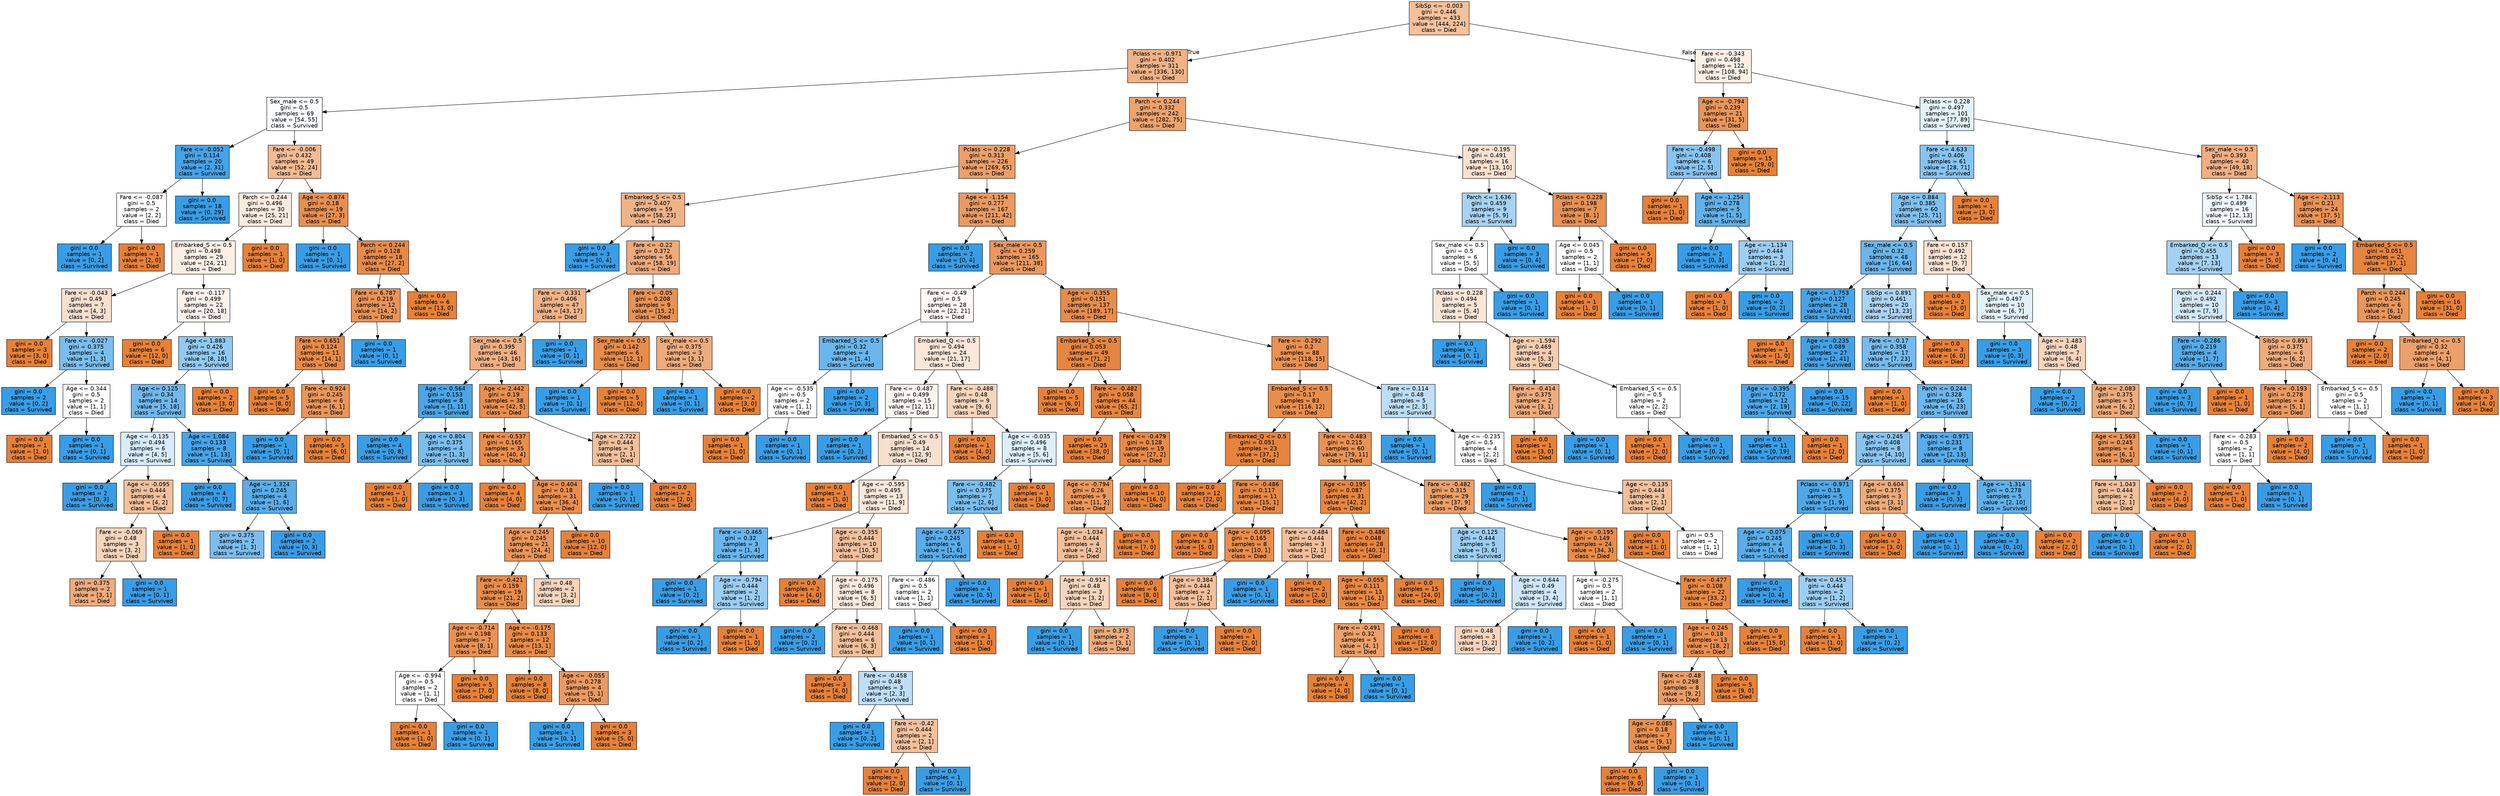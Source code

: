 digraph Tree {
node [shape=box, style="filled", color="black", fontname="helvetica"] ;
edge [fontname="helvetica"] ;
0 [label="SibSp <= -0.003\ngini = 0.446\nsamples = 433\nvalue = [444, 224]\nclass = Died", fillcolor="#f2c19d"] ;
1 [label="Pclass <= -0.971\ngini = 0.402\nsamples = 311\nvalue = [336, 130]\nclass = Died", fillcolor="#efb286"] ;
0 -> 1 [labeldistance=2.5, labelangle=45, headlabel="True"] ;
2 [label="Sex_male <= 0.5\ngini = 0.5\nsamples = 69\nvalue = [54, 55]\nclass = Survived", fillcolor="#fbfdff"] ;
1 -> 2 ;
3 [label="Fare <= -0.052\ngini = 0.114\nsamples = 20\nvalue = [2, 31]\nclass = Survived", fillcolor="#46a3e7"] ;
2 -> 3 ;
4 [label="Fare <= -0.087\ngini = 0.5\nsamples = 2\nvalue = [2, 2]\nclass = Died", fillcolor="#ffffff"] ;
3 -> 4 ;
5 [label="gini = 0.0\nsamples = 1\nvalue = [0, 2]\nclass = Survived", fillcolor="#399de5"] ;
4 -> 5 ;
6 [label="gini = 0.0\nsamples = 1\nvalue = [2, 0]\nclass = Died", fillcolor="#e58139"] ;
4 -> 6 ;
7 [label="gini = 0.0\nsamples = 18\nvalue = [0, 29]\nclass = Survived", fillcolor="#399de5"] ;
3 -> 7 ;
8 [label="Fare <= -0.006\ngini = 0.432\nsamples = 49\nvalue = [52, 24]\nclass = Died", fillcolor="#f1bb94"] ;
2 -> 8 ;
9 [label="Parch <= 0.244\ngini = 0.496\nsamples = 30\nvalue = [25, 21]\nclass = Died", fillcolor="#fbebdf"] ;
8 -> 9 ;
10 [label="Embarked_S <= 0.5\ngini = 0.498\nsamples = 29\nvalue = [24, 21]\nclass = Died", fillcolor="#fcefe6"] ;
9 -> 10 ;
11 [label="Fare <= -0.043\ngini = 0.49\nsamples = 7\nvalue = [4, 3]\nclass = Died", fillcolor="#f8e0ce"] ;
10 -> 11 ;
12 [label="gini = 0.0\nsamples = 3\nvalue = [3, 0]\nclass = Died", fillcolor="#e58139"] ;
11 -> 12 ;
13 [label="Fare <= -0.027\ngini = 0.375\nsamples = 4\nvalue = [1, 3]\nclass = Survived", fillcolor="#7bbeee"] ;
11 -> 13 ;
14 [label="gini = 0.0\nsamples = 2\nvalue = [0, 2]\nclass = Survived", fillcolor="#399de5"] ;
13 -> 14 ;
15 [label="Age <= 0.344\ngini = 0.5\nsamples = 2\nvalue = [1, 1]\nclass = Died", fillcolor="#ffffff"] ;
13 -> 15 ;
16 [label="gini = 0.0\nsamples = 1\nvalue = [1, 0]\nclass = Died", fillcolor="#e58139"] ;
15 -> 16 ;
17 [label="gini = 0.0\nsamples = 1\nvalue = [0, 1]\nclass = Survived", fillcolor="#399de5"] ;
15 -> 17 ;
18 [label="Fare <= -0.117\ngini = 0.499\nsamples = 22\nvalue = [20, 18]\nclass = Died", fillcolor="#fcf2eb"] ;
10 -> 18 ;
19 [label="gini = 0.0\nsamples = 6\nvalue = [12, 0]\nclass = Died", fillcolor="#e58139"] ;
18 -> 19 ;
20 [label="Age <= 1.883\ngini = 0.426\nsamples = 16\nvalue = [8, 18]\nclass = Survived", fillcolor="#91c9f1"] ;
18 -> 20 ;
21 [label="Age <= 0.125\ngini = 0.34\nsamples = 14\nvalue = [5, 18]\nclass = Survived", fillcolor="#70b8ec"] ;
20 -> 21 ;
22 [label="Age <= -0.135\ngini = 0.494\nsamples = 6\nvalue = [4, 5]\nclass = Survived", fillcolor="#d7ebfa"] ;
21 -> 22 ;
23 [label="gini = 0.0\nsamples = 2\nvalue = [0, 3]\nclass = Survived", fillcolor="#399de5"] ;
22 -> 23 ;
24 [label="Age <= -0.095\ngini = 0.444\nsamples = 4\nvalue = [4, 2]\nclass = Died", fillcolor="#f2c09c"] ;
22 -> 24 ;
25 [label="Fare <= -0.069\ngini = 0.48\nsamples = 3\nvalue = [3, 2]\nclass = Died", fillcolor="#f6d5bd"] ;
24 -> 25 ;
26 [label="gini = 0.375\nsamples = 2\nvalue = [3, 1]\nclass = Died", fillcolor="#eeab7b"] ;
25 -> 26 ;
27 [label="gini = 0.0\nsamples = 1\nvalue = [0, 1]\nclass = Survived", fillcolor="#399de5"] ;
25 -> 27 ;
28 [label="gini = 0.0\nsamples = 1\nvalue = [1, 0]\nclass = Died", fillcolor="#e58139"] ;
24 -> 28 ;
29 [label="Age <= 1.084\ngini = 0.133\nsamples = 8\nvalue = [1, 13]\nclass = Survived", fillcolor="#48a5e7"] ;
21 -> 29 ;
30 [label="gini = 0.0\nsamples = 4\nvalue = [0, 7]\nclass = Survived", fillcolor="#399de5"] ;
29 -> 30 ;
31 [label="Age <= 1.324\ngini = 0.245\nsamples = 4\nvalue = [1, 6]\nclass = Survived", fillcolor="#5aade9"] ;
29 -> 31 ;
32 [label="gini = 0.375\nsamples = 2\nvalue = [1, 3]\nclass = Survived", fillcolor="#7bbeee"] ;
31 -> 32 ;
33 [label="gini = 0.0\nsamples = 2\nvalue = [0, 3]\nclass = Survived", fillcolor="#399de5"] ;
31 -> 33 ;
34 [label="gini = 0.0\nsamples = 2\nvalue = [3, 0]\nclass = Died", fillcolor="#e58139"] ;
20 -> 34 ;
35 [label="gini = 0.0\nsamples = 1\nvalue = [1, 0]\nclass = Died", fillcolor="#e58139"] ;
9 -> 35 ;
36 [label="Age <= -0.874\ngini = 0.18\nsamples = 19\nvalue = [27, 3]\nclass = Died", fillcolor="#e88f4f"] ;
8 -> 36 ;
37 [label="gini = 0.0\nsamples = 1\nvalue = [0, 1]\nclass = Survived", fillcolor="#399de5"] ;
36 -> 37 ;
38 [label="Parch <= 0.244\ngini = 0.128\nsamples = 18\nvalue = [27, 2]\nclass = Died", fillcolor="#e78a48"] ;
36 -> 38 ;
39 [label="Fare <= 6.787\ngini = 0.219\nsamples = 12\nvalue = [14, 2]\nclass = Died", fillcolor="#e99355"] ;
38 -> 39 ;
40 [label="Fare <= 0.651\ngini = 0.124\nsamples = 11\nvalue = [14, 1]\nclass = Died", fillcolor="#e78a47"] ;
39 -> 40 ;
41 [label="gini = 0.0\nsamples = 5\nvalue = [8, 0]\nclass = Died", fillcolor="#e58139"] ;
40 -> 41 ;
42 [label="Fare <= 0.924\ngini = 0.245\nsamples = 6\nvalue = [6, 1]\nclass = Died", fillcolor="#e9965a"] ;
40 -> 42 ;
43 [label="gini = 0.0\nsamples = 1\nvalue = [0, 1]\nclass = Survived", fillcolor="#399de5"] ;
42 -> 43 ;
44 [label="gini = 0.0\nsamples = 5\nvalue = [6, 0]\nclass = Died", fillcolor="#e58139"] ;
42 -> 44 ;
45 [label="gini = 0.0\nsamples = 1\nvalue = [0, 1]\nclass = Survived", fillcolor="#399de5"] ;
39 -> 45 ;
46 [label="gini = 0.0\nsamples = 6\nvalue = [13, 0]\nclass = Died", fillcolor="#e58139"] ;
38 -> 46 ;
47 [label="Parch <= 0.244\ngini = 0.332\nsamples = 242\nvalue = [282, 75]\nclass = Died", fillcolor="#eca36e"] ;
1 -> 47 ;
48 [label="Pclass <= 0.228\ngini = 0.313\nsamples = 226\nvalue = [269, 65]\nclass = Died", fillcolor="#eb9f69"] ;
47 -> 48 ;
49 [label="Embarked_S <= 0.5\ngini = 0.407\nsamples = 59\nvalue = [58, 23]\nclass = Died", fillcolor="#efb388"] ;
48 -> 49 ;
50 [label="gini = 0.0\nsamples = 3\nvalue = [0, 4]\nclass = Survived", fillcolor="#399de5"] ;
49 -> 50 ;
51 [label="Fare <= -0.22\ngini = 0.372\nsamples = 56\nvalue = [58, 19]\nclass = Died", fillcolor="#eeaa7a"] ;
49 -> 51 ;
52 [label="Fare <= -0.331\ngini = 0.406\nsamples = 47\nvalue = [43, 17]\nclass = Died", fillcolor="#efb387"] ;
51 -> 52 ;
53 [label="Sex_male <= 0.5\ngini = 0.395\nsamples = 46\nvalue = [43, 16]\nclass = Died", fillcolor="#efb083"] ;
52 -> 53 ;
54 [label="Age <= 0.564\ngini = 0.153\nsamples = 8\nvalue = [1, 11]\nclass = Survived", fillcolor="#4ba6e7"] ;
53 -> 54 ;
55 [label="gini = 0.0\nsamples = 4\nvalue = [0, 8]\nclass = Survived", fillcolor="#399de5"] ;
54 -> 55 ;
56 [label="Age <= 0.804\ngini = 0.375\nsamples = 4\nvalue = [1, 3]\nclass = Survived", fillcolor="#7bbeee"] ;
54 -> 56 ;
57 [label="gini = 0.0\nsamples = 1\nvalue = [1, 0]\nclass = Died", fillcolor="#e58139"] ;
56 -> 57 ;
58 [label="gini = 0.0\nsamples = 3\nvalue = [0, 3]\nclass = Survived", fillcolor="#399de5"] ;
56 -> 58 ;
59 [label="Age <= 2.442\ngini = 0.19\nsamples = 38\nvalue = [42, 5]\nclass = Died", fillcolor="#e89051"] ;
53 -> 59 ;
60 [label="Fare <= -0.537\ngini = 0.165\nsamples = 35\nvalue = [40, 4]\nclass = Died", fillcolor="#e88e4d"] ;
59 -> 60 ;
61 [label="gini = 0.0\nsamples = 4\nvalue = [4, 0]\nclass = Died", fillcolor="#e58139"] ;
60 -> 61 ;
62 [label="Age <= 0.404\ngini = 0.18\nsamples = 31\nvalue = [36, 4]\nclass = Died", fillcolor="#e88f4f"] ;
60 -> 62 ;
63 [label="Age <= 0.245\ngini = 0.245\nsamples = 21\nvalue = [24, 4]\nclass = Died", fillcolor="#e9965a"] ;
62 -> 63 ;
64 [label="Fare <= -0.421\ngini = 0.159\nsamples = 19\nvalue = [21, 2]\nclass = Died", fillcolor="#e78d4c"] ;
63 -> 64 ;
65 [label="Age <= -0.714\ngini = 0.198\nsamples = 7\nvalue = [8, 1]\nclass = Died", fillcolor="#e89152"] ;
64 -> 65 ;
66 [label="Age <= -0.994\ngini = 0.5\nsamples = 2\nvalue = [1, 1]\nclass = Died", fillcolor="#ffffff"] ;
65 -> 66 ;
67 [label="gini = 0.0\nsamples = 1\nvalue = [1, 0]\nclass = Died", fillcolor="#e58139"] ;
66 -> 67 ;
68 [label="gini = 0.0\nsamples = 1\nvalue = [0, 1]\nclass = Survived", fillcolor="#399de5"] ;
66 -> 68 ;
69 [label="gini = 0.0\nsamples = 5\nvalue = [7, 0]\nclass = Died", fillcolor="#e58139"] ;
65 -> 69 ;
70 [label="Age <= -0.175\ngini = 0.133\nsamples = 12\nvalue = [13, 1]\nclass = Died", fillcolor="#e78b48"] ;
64 -> 70 ;
71 [label="gini = 0.0\nsamples = 8\nvalue = [8, 0]\nclass = Died", fillcolor="#e58139"] ;
70 -> 71 ;
72 [label="Age <= -0.055\ngini = 0.278\nsamples = 4\nvalue = [5, 1]\nclass = Died", fillcolor="#ea9a61"] ;
70 -> 72 ;
73 [label="gini = 0.0\nsamples = 1\nvalue = [0, 1]\nclass = Survived", fillcolor="#399de5"] ;
72 -> 73 ;
74 [label="gini = 0.0\nsamples = 3\nvalue = [5, 0]\nclass = Died", fillcolor="#e58139"] ;
72 -> 74 ;
75 [label="gini = 0.48\nsamples = 2\nvalue = [3, 2]\nclass = Died", fillcolor="#f6d5bd"] ;
63 -> 75 ;
76 [label="gini = 0.0\nsamples = 10\nvalue = [12, 0]\nclass = Died", fillcolor="#e58139"] ;
62 -> 76 ;
77 [label="Age <= 2.722\ngini = 0.444\nsamples = 3\nvalue = [2, 1]\nclass = Died", fillcolor="#f2c09c"] ;
59 -> 77 ;
78 [label="gini = 0.0\nsamples = 1\nvalue = [0, 1]\nclass = Survived", fillcolor="#399de5"] ;
77 -> 78 ;
79 [label="gini = 0.0\nsamples = 2\nvalue = [2, 0]\nclass = Died", fillcolor="#e58139"] ;
77 -> 79 ;
80 [label="gini = 0.0\nsamples = 1\nvalue = [0, 1]\nclass = Survived", fillcolor="#399de5"] ;
52 -> 80 ;
81 [label="Fare <= -0.05\ngini = 0.208\nsamples = 9\nvalue = [15, 2]\nclass = Died", fillcolor="#e89253"] ;
51 -> 81 ;
82 [label="Sex_male <= 0.5\ngini = 0.142\nsamples = 6\nvalue = [12, 1]\nclass = Died", fillcolor="#e78c49"] ;
81 -> 82 ;
83 [label="gini = 0.0\nsamples = 1\nvalue = [0, 1]\nclass = Survived", fillcolor="#399de5"] ;
82 -> 83 ;
84 [label="gini = 0.0\nsamples = 5\nvalue = [12, 0]\nclass = Died", fillcolor="#e58139"] ;
82 -> 84 ;
85 [label="Sex_male <= 0.5\ngini = 0.375\nsamples = 3\nvalue = [3, 1]\nclass = Died", fillcolor="#eeab7b"] ;
81 -> 85 ;
86 [label="gini = 0.0\nsamples = 1\nvalue = [0, 1]\nclass = Survived", fillcolor="#399de5"] ;
85 -> 86 ;
87 [label="gini = 0.0\nsamples = 2\nvalue = [3, 0]\nclass = Died", fillcolor="#e58139"] ;
85 -> 87 ;
88 [label="Age <= -1.154\ngini = 0.277\nsamples = 167\nvalue = [211, 42]\nclass = Died", fillcolor="#ea9a60"] ;
48 -> 88 ;
89 [label="gini = 0.0\nsamples = 2\nvalue = [0, 4]\nclass = Survived", fillcolor="#399de5"] ;
88 -> 89 ;
90 [label="Sex_male <= 0.5\ngini = 0.259\nsamples = 165\nvalue = [211, 38]\nclass = Died", fillcolor="#ea985d"] ;
88 -> 90 ;
91 [label="Fare <= -0.49\ngini = 0.5\nsamples = 28\nvalue = [22, 21]\nclass = Died", fillcolor="#fef9f6"] ;
90 -> 91 ;
92 [label="Embarked_S <= 0.5\ngini = 0.32\nsamples = 4\nvalue = [1, 4]\nclass = Survived", fillcolor="#6ab6ec"] ;
91 -> 92 ;
93 [label="Age <= -0.535\ngini = 0.5\nsamples = 2\nvalue = [1, 1]\nclass = Died", fillcolor="#ffffff"] ;
92 -> 93 ;
94 [label="gini = 0.0\nsamples = 1\nvalue = [1, 0]\nclass = Died", fillcolor="#e58139"] ;
93 -> 94 ;
95 [label="gini = 0.0\nsamples = 1\nvalue = [0, 1]\nclass = Survived", fillcolor="#399de5"] ;
93 -> 95 ;
96 [label="gini = 0.0\nsamples = 2\nvalue = [0, 3]\nclass = Survived", fillcolor="#399de5"] ;
92 -> 96 ;
97 [label="Embarked_Q <= 0.5\ngini = 0.494\nsamples = 24\nvalue = [21, 17]\nclass = Died", fillcolor="#fae7d9"] ;
91 -> 97 ;
98 [label="Fare <= -0.487\ngini = 0.499\nsamples = 15\nvalue = [12, 11]\nclass = Died", fillcolor="#fdf5ef"] ;
97 -> 98 ;
99 [label="gini = 0.0\nsamples = 1\nvalue = [0, 2]\nclass = Survived", fillcolor="#399de5"] ;
98 -> 99 ;
100 [label="Embarked_S <= 0.5\ngini = 0.49\nsamples = 14\nvalue = [12, 9]\nclass = Died", fillcolor="#f8e0ce"] ;
98 -> 100 ;
101 [label="gini = 0.0\nsamples = 1\nvalue = [1, 0]\nclass = Died", fillcolor="#e58139"] ;
100 -> 101 ;
102 [label="Age <= -0.595\ngini = 0.495\nsamples = 13\nvalue = [11, 9]\nclass = Died", fillcolor="#fae8db"] ;
100 -> 102 ;
103 [label="Fare <= -0.465\ngini = 0.32\nsamples = 3\nvalue = [1, 4]\nclass = Survived", fillcolor="#6ab6ec"] ;
102 -> 103 ;
104 [label="gini = 0.0\nsamples = 1\nvalue = [0, 2]\nclass = Survived", fillcolor="#399de5"] ;
103 -> 104 ;
105 [label="Age <= -0.794\ngini = 0.444\nsamples = 2\nvalue = [1, 2]\nclass = Survived", fillcolor="#9ccef2"] ;
103 -> 105 ;
106 [label="gini = 0.0\nsamples = 1\nvalue = [0, 2]\nclass = Survived", fillcolor="#399de5"] ;
105 -> 106 ;
107 [label="gini = 0.0\nsamples = 1\nvalue = [1, 0]\nclass = Died", fillcolor="#e58139"] ;
105 -> 107 ;
108 [label="Age <= -0.355\ngini = 0.444\nsamples = 10\nvalue = [10, 5]\nclass = Died", fillcolor="#f2c09c"] ;
102 -> 108 ;
109 [label="gini = 0.0\nsamples = 2\nvalue = [4, 0]\nclass = Died", fillcolor="#e58139"] ;
108 -> 109 ;
110 [label="Age <= -0.175\ngini = 0.496\nsamples = 8\nvalue = [6, 5]\nclass = Died", fillcolor="#fbeade"] ;
108 -> 110 ;
111 [label="gini = 0.0\nsamples = 2\nvalue = [0, 2]\nclass = Survived", fillcolor="#399de5"] ;
110 -> 111 ;
112 [label="Fare <= -0.468\ngini = 0.444\nsamples = 6\nvalue = [6, 3]\nclass = Died", fillcolor="#f2c09c"] ;
110 -> 112 ;
113 [label="gini = 0.0\nsamples = 3\nvalue = [4, 0]\nclass = Died", fillcolor="#e58139"] ;
112 -> 113 ;
114 [label="Fare <= -0.458\ngini = 0.48\nsamples = 3\nvalue = [2, 3]\nclass = Survived", fillcolor="#bddef6"] ;
112 -> 114 ;
115 [label="gini = 0.0\nsamples = 1\nvalue = [0, 2]\nclass = Survived", fillcolor="#399de5"] ;
114 -> 115 ;
116 [label="Fare <= -0.42\ngini = 0.444\nsamples = 2\nvalue = [2, 1]\nclass = Died", fillcolor="#f2c09c"] ;
114 -> 116 ;
117 [label="gini = 0.0\nsamples = 1\nvalue = [2, 0]\nclass = Died", fillcolor="#e58139"] ;
116 -> 117 ;
118 [label="gini = 0.0\nsamples = 1\nvalue = [0, 1]\nclass = Survived", fillcolor="#399de5"] ;
116 -> 118 ;
119 [label="Fare <= -0.488\ngini = 0.48\nsamples = 9\nvalue = [9, 6]\nclass = Died", fillcolor="#f6d5bd"] ;
97 -> 119 ;
120 [label="gini = 0.0\nsamples = 1\nvalue = [4, 0]\nclass = Died", fillcolor="#e58139"] ;
119 -> 120 ;
121 [label="Age <= -0.035\ngini = 0.496\nsamples = 8\nvalue = [5, 6]\nclass = Survived", fillcolor="#deeffb"] ;
119 -> 121 ;
122 [label="Fare <= -0.482\ngini = 0.375\nsamples = 7\nvalue = [2, 6]\nclass = Survived", fillcolor="#7bbeee"] ;
121 -> 122 ;
123 [label="Age <= -0.675\ngini = 0.245\nsamples = 6\nvalue = [1, 6]\nclass = Survived", fillcolor="#5aade9"] ;
122 -> 123 ;
124 [label="Fare <= -0.486\ngini = 0.5\nsamples = 2\nvalue = [1, 1]\nclass = Died", fillcolor="#ffffff"] ;
123 -> 124 ;
125 [label="gini = 0.0\nsamples = 1\nvalue = [0, 1]\nclass = Survived", fillcolor="#399de5"] ;
124 -> 125 ;
126 [label="gini = 0.0\nsamples = 1\nvalue = [1, 0]\nclass = Died", fillcolor="#e58139"] ;
124 -> 126 ;
127 [label="gini = 0.0\nsamples = 4\nvalue = [0, 5]\nclass = Survived", fillcolor="#399de5"] ;
123 -> 127 ;
128 [label="gini = 0.0\nsamples = 1\nvalue = [1, 0]\nclass = Died", fillcolor="#e58139"] ;
122 -> 128 ;
129 [label="gini = 0.0\nsamples = 1\nvalue = [3, 0]\nclass = Died", fillcolor="#e58139"] ;
121 -> 129 ;
130 [label="Age <= -0.355\ngini = 0.151\nsamples = 137\nvalue = [189, 17]\nclass = Died", fillcolor="#e78c4b"] ;
90 -> 130 ;
131 [label="Embarked_S <= 0.5\ngini = 0.053\nsamples = 49\nvalue = [71, 2]\nclass = Died", fillcolor="#e6853f"] ;
130 -> 131 ;
132 [label="gini = 0.0\nsamples = 5\nvalue = [6, 0]\nclass = Died", fillcolor="#e58139"] ;
131 -> 132 ;
133 [label="Fare <= -0.482\ngini = 0.058\nsamples = 44\nvalue = [65, 2]\nclass = Died", fillcolor="#e6853f"] ;
131 -> 133 ;
134 [label="gini = 0.0\nsamples = 25\nvalue = [38, 0]\nclass = Died", fillcolor="#e58139"] ;
133 -> 134 ;
135 [label="Fare <= -0.479\ngini = 0.128\nsamples = 19\nvalue = [27, 2]\nclass = Died", fillcolor="#e78a48"] ;
133 -> 135 ;
136 [label="Age <= -0.794\ngini = 0.26\nsamples = 9\nvalue = [11, 2]\nclass = Died", fillcolor="#ea985d"] ;
135 -> 136 ;
137 [label="Age <= -1.034\ngini = 0.444\nsamples = 4\nvalue = [4, 2]\nclass = Died", fillcolor="#f2c09c"] ;
136 -> 137 ;
138 [label="gini = 0.0\nsamples = 1\nvalue = [1, 0]\nclass = Died", fillcolor="#e58139"] ;
137 -> 138 ;
139 [label="Age <= -0.914\ngini = 0.48\nsamples = 3\nvalue = [3, 2]\nclass = Died", fillcolor="#f6d5bd"] ;
137 -> 139 ;
140 [label="gini = 0.0\nsamples = 1\nvalue = [0, 1]\nclass = Survived", fillcolor="#399de5"] ;
139 -> 140 ;
141 [label="gini = 0.375\nsamples = 2\nvalue = [3, 1]\nclass = Died", fillcolor="#eeab7b"] ;
139 -> 141 ;
142 [label="gini = 0.0\nsamples = 5\nvalue = [7, 0]\nclass = Died", fillcolor="#e58139"] ;
136 -> 142 ;
143 [label="gini = 0.0\nsamples = 10\nvalue = [16, 0]\nclass = Died", fillcolor="#e58139"] ;
135 -> 143 ;
144 [label="Fare <= -0.292\ngini = 0.2\nsamples = 88\nvalue = [118, 15]\nclass = Died", fillcolor="#e89152"] ;
130 -> 144 ;
145 [label="Embarked_S <= 0.5\ngini = 0.17\nsamples = 83\nvalue = [116, 12]\nclass = Died", fillcolor="#e88e4d"] ;
144 -> 145 ;
146 [label="Embarked_Q <= 0.5\ngini = 0.051\nsamples = 23\nvalue = [37, 1]\nclass = Died", fillcolor="#e6843e"] ;
145 -> 146 ;
147 [label="gini = 0.0\nsamples = 12\nvalue = [22, 0]\nclass = Died", fillcolor="#e58139"] ;
146 -> 147 ;
148 [label="Fare <= -0.486\ngini = 0.117\nsamples = 11\nvalue = [15, 1]\nclass = Died", fillcolor="#e78946"] ;
146 -> 148 ;
149 [label="gini = 0.0\nsamples = 3\nvalue = [5, 0]\nclass = Died", fillcolor="#e58139"] ;
148 -> 149 ;
150 [label="Age <= -0.095\ngini = 0.165\nsamples = 8\nvalue = [10, 1]\nclass = Died", fillcolor="#e88e4d"] ;
148 -> 150 ;
151 [label="gini = 0.0\nsamples = 6\nvalue = [8, 0]\nclass = Died", fillcolor="#e58139"] ;
150 -> 151 ;
152 [label="Age <= 0.384\ngini = 0.444\nsamples = 2\nvalue = [2, 1]\nclass = Died", fillcolor="#f2c09c"] ;
150 -> 152 ;
153 [label="gini = 0.0\nsamples = 1\nvalue = [0, 1]\nclass = Survived", fillcolor="#399de5"] ;
152 -> 153 ;
154 [label="gini = 0.0\nsamples = 1\nvalue = [2, 0]\nclass = Died", fillcolor="#e58139"] ;
152 -> 154 ;
155 [label="Fare <= -0.483\ngini = 0.215\nsamples = 60\nvalue = [79, 11]\nclass = Died", fillcolor="#e99355"] ;
145 -> 155 ;
156 [label="Age <= -0.195\ngini = 0.087\nsamples = 31\nvalue = [42, 2]\nclass = Died", fillcolor="#e68742"] ;
155 -> 156 ;
157 [label="Fare <= -0.484\ngini = 0.444\nsamples = 3\nvalue = [2, 1]\nclass = Died", fillcolor="#f2c09c"] ;
156 -> 157 ;
158 [label="gini = 0.0\nsamples = 1\nvalue = [0, 1]\nclass = Survived", fillcolor="#399de5"] ;
157 -> 158 ;
159 [label="gini = 0.0\nsamples = 2\nvalue = [2, 0]\nclass = Died", fillcolor="#e58139"] ;
157 -> 159 ;
160 [label="Fare <= -0.486\ngini = 0.048\nsamples = 28\nvalue = [40, 1]\nclass = Died", fillcolor="#e6843e"] ;
156 -> 160 ;
161 [label="Age <= -0.055\ngini = 0.111\nsamples = 13\nvalue = [16, 1]\nclass = Died", fillcolor="#e78945"] ;
160 -> 161 ;
162 [label="Fare <= -0.491\ngini = 0.32\nsamples = 5\nvalue = [4, 1]\nclass = Died", fillcolor="#eca06a"] ;
161 -> 162 ;
163 [label="gini = 0.0\nsamples = 4\nvalue = [4, 0]\nclass = Died", fillcolor="#e58139"] ;
162 -> 163 ;
164 [label="gini = 0.0\nsamples = 1\nvalue = [0, 1]\nclass = Survived", fillcolor="#399de5"] ;
162 -> 164 ;
165 [label="gini = 0.0\nsamples = 8\nvalue = [12, 0]\nclass = Died", fillcolor="#e58139"] ;
161 -> 165 ;
166 [label="gini = 0.0\nsamples = 15\nvalue = [24, 0]\nclass = Died", fillcolor="#e58139"] ;
160 -> 166 ;
167 [label="Fare <= -0.482\ngini = 0.315\nsamples = 29\nvalue = [37, 9]\nclass = Died", fillcolor="#eba069"] ;
155 -> 167 ;
168 [label="Age <= 0.125\ngini = 0.444\nsamples = 5\nvalue = [3, 6]\nclass = Survived", fillcolor="#9ccef2"] ;
167 -> 168 ;
169 [label="gini = 0.0\nsamples = 1\nvalue = [0, 2]\nclass = Survived", fillcolor="#399de5"] ;
168 -> 169 ;
170 [label="Age <= 0.644\ngini = 0.49\nsamples = 4\nvalue = [3, 4]\nclass = Survived", fillcolor="#cee6f8"] ;
168 -> 170 ;
171 [label="gini = 0.48\nsamples = 3\nvalue = [3, 2]\nclass = Died", fillcolor="#f6d5bd"] ;
170 -> 171 ;
172 [label="gini = 0.0\nsamples = 1\nvalue = [0, 2]\nclass = Survived", fillcolor="#399de5"] ;
170 -> 172 ;
173 [label="Age <= -0.195\ngini = 0.149\nsamples = 24\nvalue = [34, 3]\nclass = Died", fillcolor="#e78c4a"] ;
167 -> 173 ;
174 [label="Age <= -0.275\ngini = 0.5\nsamples = 2\nvalue = [1, 1]\nclass = Died", fillcolor="#ffffff"] ;
173 -> 174 ;
175 [label="gini = 0.0\nsamples = 1\nvalue = [1, 0]\nclass = Died", fillcolor="#e58139"] ;
174 -> 175 ;
176 [label="gini = 0.0\nsamples = 1\nvalue = [0, 1]\nclass = Survived", fillcolor="#399de5"] ;
174 -> 176 ;
177 [label="Fare <= -0.477\ngini = 0.108\nsamples = 22\nvalue = [33, 2]\nclass = Died", fillcolor="#e78945"] ;
173 -> 177 ;
178 [label="Age <= 0.245\ngini = 0.18\nsamples = 13\nvalue = [18, 2]\nclass = Died", fillcolor="#e88f4f"] ;
177 -> 178 ;
179 [label="Fare <= -0.48\ngini = 0.298\nsamples = 8\nvalue = [9, 2]\nclass = Died", fillcolor="#eb9d65"] ;
178 -> 179 ;
180 [label="Age <= 0.085\ngini = 0.18\nsamples = 7\nvalue = [9, 1]\nclass = Died", fillcolor="#e88f4f"] ;
179 -> 180 ;
181 [label="gini = 0.0\nsamples = 6\nvalue = [9, 0]\nclass = Died", fillcolor="#e58139"] ;
180 -> 181 ;
182 [label="gini = 0.0\nsamples = 1\nvalue = [0, 1]\nclass = Survived", fillcolor="#399de5"] ;
180 -> 182 ;
183 [label="gini = 0.0\nsamples = 1\nvalue = [0, 1]\nclass = Survived", fillcolor="#399de5"] ;
179 -> 183 ;
184 [label="gini = 0.0\nsamples = 5\nvalue = [9, 0]\nclass = Died", fillcolor="#e58139"] ;
178 -> 184 ;
185 [label="gini = 0.0\nsamples = 9\nvalue = [15, 0]\nclass = Died", fillcolor="#e58139"] ;
177 -> 185 ;
186 [label="Fare <= 0.114\ngini = 0.48\nsamples = 5\nvalue = [2, 3]\nclass = Survived", fillcolor="#bddef6"] ;
144 -> 186 ;
187 [label="gini = 0.0\nsamples = 1\nvalue = [0, 1]\nclass = Survived", fillcolor="#399de5"] ;
186 -> 187 ;
188 [label="Age <= -0.235\ngini = 0.5\nsamples = 4\nvalue = [2, 2]\nclass = Died", fillcolor="#ffffff"] ;
186 -> 188 ;
189 [label="gini = 0.0\nsamples = 1\nvalue = [0, 1]\nclass = Survived", fillcolor="#399de5"] ;
188 -> 189 ;
190 [label="Age <= -0.135\ngini = 0.444\nsamples = 3\nvalue = [2, 1]\nclass = Died", fillcolor="#f2c09c"] ;
188 -> 190 ;
191 [label="gini = 0.0\nsamples = 1\nvalue = [1, 0]\nclass = Died", fillcolor="#e58139"] ;
190 -> 191 ;
192 [label="gini = 0.5\nsamples = 2\nvalue = [1, 1]\nclass = Died", fillcolor="#ffffff"] ;
190 -> 192 ;
193 [label="Age <= -0.195\ngini = 0.491\nsamples = 16\nvalue = [13, 10]\nclass = Died", fillcolor="#f9e2d1"] ;
47 -> 193 ;
194 [label="Parch <= 1.636\ngini = 0.459\nsamples = 9\nvalue = [5, 9]\nclass = Survived", fillcolor="#a7d3f3"] ;
193 -> 194 ;
195 [label="Sex_male <= 0.5\ngini = 0.5\nsamples = 6\nvalue = [5, 5]\nclass = Died", fillcolor="#ffffff"] ;
194 -> 195 ;
196 [label="Pclass <= 0.228\ngini = 0.494\nsamples = 5\nvalue = [5, 4]\nclass = Died", fillcolor="#fae6d7"] ;
195 -> 196 ;
197 [label="gini = 0.0\nsamples = 1\nvalue = [0, 1]\nclass = Survived", fillcolor="#399de5"] ;
196 -> 197 ;
198 [label="Age <= -1.594\ngini = 0.469\nsamples = 4\nvalue = [5, 3]\nclass = Died", fillcolor="#f5cdb0"] ;
196 -> 198 ;
199 [label="Fare <= -0.414\ngini = 0.375\nsamples = 2\nvalue = [3, 1]\nclass = Died", fillcolor="#eeab7b"] ;
198 -> 199 ;
200 [label="gini = 0.0\nsamples = 1\nvalue = [3, 0]\nclass = Died", fillcolor="#e58139"] ;
199 -> 200 ;
201 [label="gini = 0.0\nsamples = 1\nvalue = [0, 1]\nclass = Survived", fillcolor="#399de5"] ;
199 -> 201 ;
202 [label="Embarked_S <= 0.5\ngini = 0.5\nsamples = 2\nvalue = [2, 2]\nclass = Died", fillcolor="#ffffff"] ;
198 -> 202 ;
203 [label="gini = 0.0\nsamples = 1\nvalue = [2, 0]\nclass = Died", fillcolor="#e58139"] ;
202 -> 203 ;
204 [label="gini = 0.0\nsamples = 1\nvalue = [0, 2]\nclass = Survived", fillcolor="#399de5"] ;
202 -> 204 ;
205 [label="gini = 0.0\nsamples = 1\nvalue = [0, 1]\nclass = Survived", fillcolor="#399de5"] ;
195 -> 205 ;
206 [label="gini = 0.0\nsamples = 3\nvalue = [0, 4]\nclass = Survived", fillcolor="#399de5"] ;
194 -> 206 ;
207 [label="Pclass <= 0.228\ngini = 0.198\nsamples = 7\nvalue = [8, 1]\nclass = Died", fillcolor="#e89152"] ;
193 -> 207 ;
208 [label="Age <= 0.045\ngini = 0.5\nsamples = 2\nvalue = [1, 1]\nclass = Died", fillcolor="#ffffff"] ;
207 -> 208 ;
209 [label="gini = 0.0\nsamples = 1\nvalue = [1, 0]\nclass = Died", fillcolor="#e58139"] ;
208 -> 209 ;
210 [label="gini = 0.0\nsamples = 1\nvalue = [0, 1]\nclass = Survived", fillcolor="#399de5"] ;
208 -> 210 ;
211 [label="gini = 0.0\nsamples = 5\nvalue = [7, 0]\nclass = Died", fillcolor="#e58139"] ;
207 -> 211 ;
212 [label="Fare <= -0.343\ngini = 0.498\nsamples = 122\nvalue = [108, 94]\nclass = Died", fillcolor="#fcefe5"] ;
0 -> 212 [labeldistance=2.5, labelangle=-45, headlabel="False"] ;
213 [label="Age <= -0.794\ngini = 0.239\nsamples = 21\nvalue = [31, 5]\nclass = Died", fillcolor="#e99559"] ;
212 -> 213 ;
214 [label="Fare <= -0.498\ngini = 0.408\nsamples = 6\nvalue = [2, 5]\nclass = Survived", fillcolor="#88c4ef"] ;
213 -> 214 ;
215 [label="gini = 0.0\nsamples = 1\nvalue = [1, 0]\nclass = Died", fillcolor="#e58139"] ;
214 -> 215 ;
216 [label="Age <= -1.254\ngini = 0.278\nsamples = 5\nvalue = [1, 5]\nclass = Survived", fillcolor="#61b1ea"] ;
214 -> 216 ;
217 [label="gini = 0.0\nsamples = 2\nvalue = [0, 3]\nclass = Survived", fillcolor="#399de5"] ;
216 -> 217 ;
218 [label="Age <= -1.134\ngini = 0.444\nsamples = 3\nvalue = [1, 2]\nclass = Survived", fillcolor="#9ccef2"] ;
216 -> 218 ;
219 [label="gini = 0.0\nsamples = 1\nvalue = [1, 0]\nclass = Died", fillcolor="#e58139"] ;
218 -> 219 ;
220 [label="gini = 0.0\nsamples = 2\nvalue = [0, 2]\nclass = Survived", fillcolor="#399de5"] ;
218 -> 220 ;
221 [label="gini = 0.0\nsamples = 15\nvalue = [29, 0]\nclass = Died", fillcolor="#e58139"] ;
213 -> 221 ;
222 [label="Pclass <= 0.228\ngini = 0.497\nsamples = 101\nvalue = [77, 89]\nclass = Survived", fillcolor="#e4f2fb"] ;
212 -> 222 ;
223 [label="Fare <= 4.633\ngini = 0.406\nsamples = 61\nvalue = [28, 71]\nclass = Survived", fillcolor="#87c4ef"] ;
222 -> 223 ;
224 [label="Age <= 0.884\ngini = 0.385\nsamples = 60\nvalue = [25, 71]\nclass = Survived", fillcolor="#7fc0ee"] ;
223 -> 224 ;
225 [label="Sex_male <= 0.5\ngini = 0.32\nsamples = 48\nvalue = [16, 64]\nclass = Survived", fillcolor="#6ab6ec"] ;
224 -> 225 ;
226 [label="Age <= -1.753\ngini = 0.127\nsamples = 28\nvalue = [3, 41]\nclass = Survived", fillcolor="#47a4e7"] ;
225 -> 226 ;
227 [label="gini = 0.0\nsamples = 1\nvalue = [1, 0]\nclass = Died", fillcolor="#e58139"] ;
226 -> 227 ;
228 [label="Age <= -0.235\ngini = 0.089\nsamples = 27\nvalue = [2, 41]\nclass = Survived", fillcolor="#43a2e6"] ;
226 -> 228 ;
229 [label="Age <= -0.395\ngini = 0.172\nsamples = 12\nvalue = [2, 19]\nclass = Survived", fillcolor="#4ea7e8"] ;
228 -> 229 ;
230 [label="gini = 0.0\nsamples = 11\nvalue = [0, 19]\nclass = Survived", fillcolor="#399de5"] ;
229 -> 230 ;
231 [label="gini = 0.0\nsamples = 1\nvalue = [2, 0]\nclass = Died", fillcolor="#e58139"] ;
229 -> 231 ;
232 [label="gini = 0.0\nsamples = 15\nvalue = [0, 22]\nclass = Survived", fillcolor="#399de5"] ;
228 -> 232 ;
233 [label="SibSp <= 0.891\ngini = 0.461\nsamples = 20\nvalue = [13, 23]\nclass = Survived", fillcolor="#a9d4f4"] ;
225 -> 233 ;
234 [label="Fare <= -0.17\ngini = 0.358\nsamples = 17\nvalue = [7, 23]\nclass = Survived", fillcolor="#75bbed"] ;
233 -> 234 ;
235 [label="gini = 0.0\nsamples = 1\nvalue = [1, 0]\nclass = Died", fillcolor="#e58139"] ;
234 -> 235 ;
236 [label="Parch <= 0.244\ngini = 0.328\nsamples = 16\nvalue = [6, 23]\nclass = Survived", fillcolor="#6db7ec"] ;
234 -> 236 ;
237 [label="Age <= 0.245\ngini = 0.408\nsamples = 8\nvalue = [4, 10]\nclass = Survived", fillcolor="#88c4ef"] ;
236 -> 237 ;
238 [label="Pclass <= -0.971\ngini = 0.18\nsamples = 5\nvalue = [1, 9]\nclass = Survived", fillcolor="#4fa8e8"] ;
237 -> 238 ;
239 [label="Age <= -0.075\ngini = 0.245\nsamples = 4\nvalue = [1, 6]\nclass = Survived", fillcolor="#5aade9"] ;
238 -> 239 ;
240 [label="gini = 0.0\nsamples = 2\nvalue = [0, 4]\nclass = Survived", fillcolor="#399de5"] ;
239 -> 240 ;
241 [label="Fare <= 0.453\ngini = 0.444\nsamples = 2\nvalue = [1, 2]\nclass = Survived", fillcolor="#9ccef2"] ;
239 -> 241 ;
242 [label="gini = 0.0\nsamples = 1\nvalue = [1, 0]\nclass = Died", fillcolor="#e58139"] ;
241 -> 242 ;
243 [label="gini = 0.0\nsamples = 1\nvalue = [0, 2]\nclass = Survived", fillcolor="#399de5"] ;
241 -> 243 ;
244 [label="gini = 0.0\nsamples = 1\nvalue = [0, 3]\nclass = Survived", fillcolor="#399de5"] ;
238 -> 244 ;
245 [label="Age <= 0.604\ngini = 0.375\nsamples = 3\nvalue = [3, 1]\nclass = Died", fillcolor="#eeab7b"] ;
237 -> 245 ;
246 [label="gini = 0.0\nsamples = 2\nvalue = [3, 0]\nclass = Died", fillcolor="#e58139"] ;
245 -> 246 ;
247 [label="gini = 0.0\nsamples = 1\nvalue = [0, 1]\nclass = Survived", fillcolor="#399de5"] ;
245 -> 247 ;
248 [label="Pclass <= -0.971\ngini = 0.231\nsamples = 8\nvalue = [2, 13]\nclass = Survived", fillcolor="#57ace9"] ;
236 -> 248 ;
249 [label="gini = 0.0\nsamples = 3\nvalue = [0, 3]\nclass = Survived", fillcolor="#399de5"] ;
248 -> 249 ;
250 [label="Age <= -1.314\ngini = 0.278\nsamples = 5\nvalue = [2, 10]\nclass = Survived", fillcolor="#61b1ea"] ;
248 -> 250 ;
251 [label="gini = 0.0\nsamples = 3\nvalue = [0, 10]\nclass = Survived", fillcolor="#399de5"] ;
250 -> 251 ;
252 [label="gini = 0.0\nsamples = 2\nvalue = [2, 0]\nclass = Died", fillcolor="#e58139"] ;
250 -> 252 ;
253 [label="gini = 0.0\nsamples = 3\nvalue = [6, 0]\nclass = Died", fillcolor="#e58139"] ;
233 -> 253 ;
254 [label="Fare <= 0.157\ngini = 0.492\nsamples = 12\nvalue = [9, 7]\nclass = Died", fillcolor="#f9e3d3"] ;
224 -> 254 ;
255 [label="gini = 0.0\nsamples = 2\nvalue = [3, 0]\nclass = Died", fillcolor="#e58139"] ;
254 -> 255 ;
256 [label="Sex_male <= 0.5\ngini = 0.497\nsamples = 10\nvalue = [6, 7]\nclass = Survived", fillcolor="#e3f1fb"] ;
254 -> 256 ;
257 [label="gini = 0.0\nsamples = 3\nvalue = [0, 3]\nclass = Survived", fillcolor="#399de5"] ;
256 -> 257 ;
258 [label="Age <= 1.483\ngini = 0.48\nsamples = 7\nvalue = [6, 4]\nclass = Died", fillcolor="#f6d5bd"] ;
256 -> 258 ;
259 [label="gini = 0.0\nsamples = 2\nvalue = [0, 2]\nclass = Survived", fillcolor="#399de5"] ;
258 -> 259 ;
260 [label="Age <= 2.083\ngini = 0.375\nsamples = 5\nvalue = [6, 2]\nclass = Died", fillcolor="#eeab7b"] ;
258 -> 260 ;
261 [label="Age <= 1.563\ngini = 0.245\nsamples = 4\nvalue = [6, 1]\nclass = Died", fillcolor="#e9965a"] ;
260 -> 261 ;
262 [label="Fare <= 1.043\ngini = 0.444\nsamples = 2\nvalue = [2, 1]\nclass = Died", fillcolor="#f2c09c"] ;
261 -> 262 ;
263 [label="gini = 0.0\nsamples = 1\nvalue = [0, 1]\nclass = Survived", fillcolor="#399de5"] ;
262 -> 263 ;
264 [label="gini = 0.0\nsamples = 1\nvalue = [2, 0]\nclass = Died", fillcolor="#e58139"] ;
262 -> 264 ;
265 [label="gini = 0.0\nsamples = 2\nvalue = [4, 0]\nclass = Died", fillcolor="#e58139"] ;
261 -> 265 ;
266 [label="gini = 0.0\nsamples = 1\nvalue = [0, 1]\nclass = Survived", fillcolor="#399de5"] ;
260 -> 266 ;
267 [label="gini = 0.0\nsamples = 1\nvalue = [3, 0]\nclass = Died", fillcolor="#e58139"] ;
223 -> 267 ;
268 [label="Sex_male <= 0.5\ngini = 0.393\nsamples = 40\nvalue = [49, 18]\nclass = Died", fillcolor="#efaf82"] ;
222 -> 268 ;
269 [label="SibSp <= 1.784\ngini = 0.499\nsamples = 16\nvalue = [12, 13]\nclass = Survived", fillcolor="#f0f7fd"] ;
268 -> 269 ;
270 [label="Embarked_Q <= 0.5\ngini = 0.455\nsamples = 13\nvalue = [7, 13]\nclass = Survived", fillcolor="#a4d2f3"] ;
269 -> 270 ;
271 [label="Parch <= 0.244\ngini = 0.492\nsamples = 10\nvalue = [7, 9]\nclass = Survived", fillcolor="#d3e9f9"] ;
270 -> 271 ;
272 [label="Fare <= -0.286\ngini = 0.219\nsamples = 4\nvalue = [1, 7]\nclass = Survived", fillcolor="#55abe9"] ;
271 -> 272 ;
273 [label="gini = 0.0\nsamples = 3\nvalue = [0, 7]\nclass = Survived", fillcolor="#399de5"] ;
272 -> 273 ;
274 [label="gini = 0.0\nsamples = 1\nvalue = [1, 0]\nclass = Died", fillcolor="#e58139"] ;
272 -> 274 ;
275 [label="SibSp <= 0.891\ngini = 0.375\nsamples = 6\nvalue = [6, 2]\nclass = Died", fillcolor="#eeab7b"] ;
271 -> 275 ;
276 [label="Fare <= -0.193\ngini = 0.278\nsamples = 4\nvalue = [5, 1]\nclass = Died", fillcolor="#ea9a61"] ;
275 -> 276 ;
277 [label="Fare <= -0.283\ngini = 0.5\nsamples = 2\nvalue = [1, 1]\nclass = Died", fillcolor="#ffffff"] ;
276 -> 277 ;
278 [label="gini = 0.0\nsamples = 1\nvalue = [1, 0]\nclass = Died", fillcolor="#e58139"] ;
277 -> 278 ;
279 [label="gini = 0.0\nsamples = 1\nvalue = [0, 1]\nclass = Survived", fillcolor="#399de5"] ;
277 -> 279 ;
280 [label="gini = 0.0\nsamples = 2\nvalue = [4, 0]\nclass = Died", fillcolor="#e58139"] ;
276 -> 280 ;
281 [label="Embarked_S <= 0.5\ngini = 0.5\nsamples = 2\nvalue = [1, 1]\nclass = Died", fillcolor="#ffffff"] ;
275 -> 281 ;
282 [label="gini = 0.0\nsamples = 1\nvalue = [0, 1]\nclass = Survived", fillcolor="#399de5"] ;
281 -> 282 ;
283 [label="gini = 0.0\nsamples = 1\nvalue = [1, 0]\nclass = Died", fillcolor="#e58139"] ;
281 -> 283 ;
284 [label="gini = 0.0\nsamples = 3\nvalue = [0, 4]\nclass = Survived", fillcolor="#399de5"] ;
270 -> 284 ;
285 [label="gini = 0.0\nsamples = 3\nvalue = [5, 0]\nclass = Died", fillcolor="#e58139"] ;
269 -> 285 ;
286 [label="Age <= -2.113\ngini = 0.21\nsamples = 24\nvalue = [37, 5]\nclass = Died", fillcolor="#e99254"] ;
268 -> 286 ;
287 [label="gini = 0.0\nsamples = 2\nvalue = [0, 4]\nclass = Survived", fillcolor="#399de5"] ;
286 -> 287 ;
288 [label="Embarked_S <= 0.5\ngini = 0.051\nsamples = 22\nvalue = [37, 1]\nclass = Died", fillcolor="#e6843e"] ;
286 -> 288 ;
289 [label="Parch <= 0.244\ngini = 0.245\nsamples = 6\nvalue = [6, 1]\nclass = Died", fillcolor="#e9965a"] ;
288 -> 289 ;
290 [label="gini = 0.0\nsamples = 2\nvalue = [2, 0]\nclass = Died", fillcolor="#e58139"] ;
289 -> 290 ;
291 [label="Embarked_Q <= 0.5\ngini = 0.32\nsamples = 4\nvalue = [4, 1]\nclass = Died", fillcolor="#eca06a"] ;
289 -> 291 ;
292 [label="gini = 0.0\nsamples = 1\nvalue = [0, 1]\nclass = Survived", fillcolor="#399de5"] ;
291 -> 292 ;
293 [label="gini = 0.0\nsamples = 3\nvalue = [4, 0]\nclass = Died", fillcolor="#e58139"] ;
291 -> 293 ;
294 [label="gini = 0.0\nsamples = 16\nvalue = [31, 0]\nclass = Died", fillcolor="#e58139"] ;
288 -> 294 ;
}